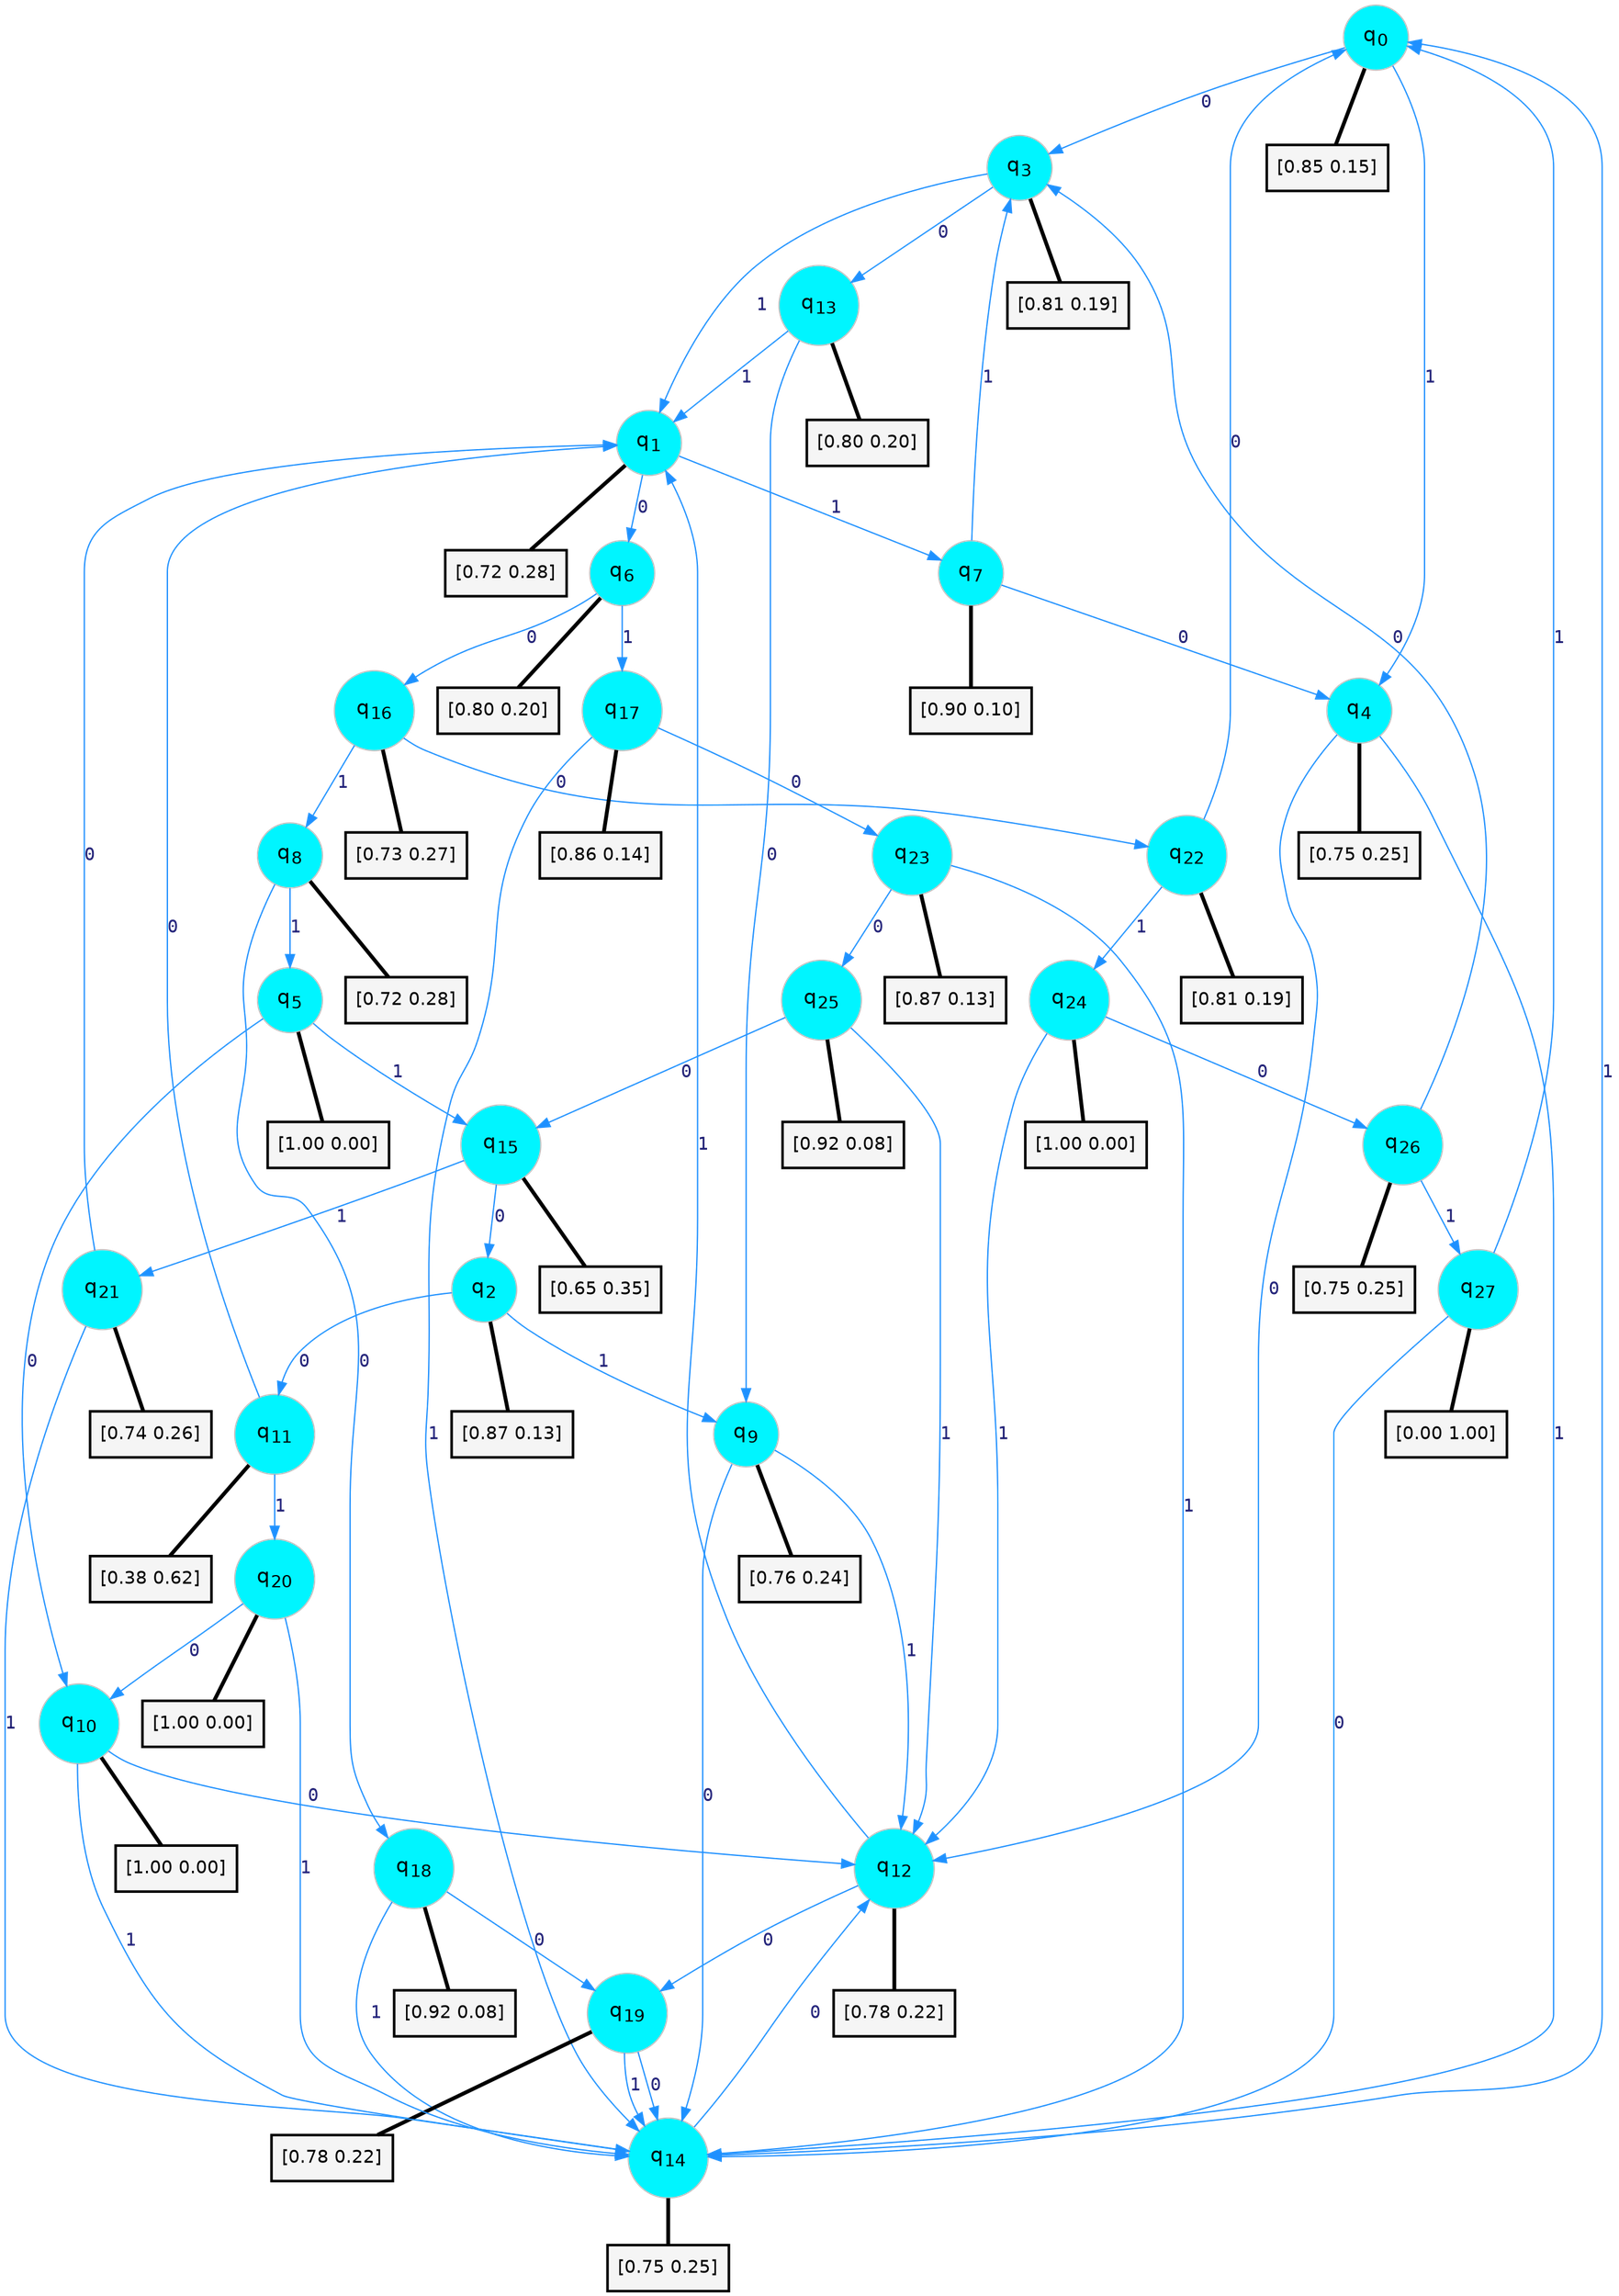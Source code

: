 digraph G {
graph [
bgcolor=transparent, dpi=300, rankdir=TD, size="40,25"];
node [
color=gray, fillcolor=turquoise1, fontcolor=black, fontname=Helvetica, fontsize=16, fontweight=bold, shape=circle, style=filled];
edge [
arrowsize=1, color=dodgerblue1, fontcolor=midnightblue, fontname=courier, fontweight=bold, penwidth=1, style=solid, weight=20];
0[label=<q<SUB>0</SUB>>];
1[label=<q<SUB>1</SUB>>];
2[label=<q<SUB>2</SUB>>];
3[label=<q<SUB>3</SUB>>];
4[label=<q<SUB>4</SUB>>];
5[label=<q<SUB>5</SUB>>];
6[label=<q<SUB>6</SUB>>];
7[label=<q<SUB>7</SUB>>];
8[label=<q<SUB>8</SUB>>];
9[label=<q<SUB>9</SUB>>];
10[label=<q<SUB>10</SUB>>];
11[label=<q<SUB>11</SUB>>];
12[label=<q<SUB>12</SUB>>];
13[label=<q<SUB>13</SUB>>];
14[label=<q<SUB>14</SUB>>];
15[label=<q<SUB>15</SUB>>];
16[label=<q<SUB>16</SUB>>];
17[label=<q<SUB>17</SUB>>];
18[label=<q<SUB>18</SUB>>];
19[label=<q<SUB>19</SUB>>];
20[label=<q<SUB>20</SUB>>];
21[label=<q<SUB>21</SUB>>];
22[label=<q<SUB>22</SUB>>];
23[label=<q<SUB>23</SUB>>];
24[label=<q<SUB>24</SUB>>];
25[label=<q<SUB>25</SUB>>];
26[label=<q<SUB>26</SUB>>];
27[label=<q<SUB>27</SUB>>];
28[label="[0.85 0.15]", shape=box,fontcolor=black, fontname=Helvetica, fontsize=14, penwidth=2, fillcolor=whitesmoke,color=black];
29[label="[0.72 0.28]", shape=box,fontcolor=black, fontname=Helvetica, fontsize=14, penwidth=2, fillcolor=whitesmoke,color=black];
30[label="[0.87 0.13]", shape=box,fontcolor=black, fontname=Helvetica, fontsize=14, penwidth=2, fillcolor=whitesmoke,color=black];
31[label="[0.81 0.19]", shape=box,fontcolor=black, fontname=Helvetica, fontsize=14, penwidth=2, fillcolor=whitesmoke,color=black];
32[label="[0.75 0.25]", shape=box,fontcolor=black, fontname=Helvetica, fontsize=14, penwidth=2, fillcolor=whitesmoke,color=black];
33[label="[1.00 0.00]", shape=box,fontcolor=black, fontname=Helvetica, fontsize=14, penwidth=2, fillcolor=whitesmoke,color=black];
34[label="[0.80 0.20]", shape=box,fontcolor=black, fontname=Helvetica, fontsize=14, penwidth=2, fillcolor=whitesmoke,color=black];
35[label="[0.90 0.10]", shape=box,fontcolor=black, fontname=Helvetica, fontsize=14, penwidth=2, fillcolor=whitesmoke,color=black];
36[label="[0.72 0.28]", shape=box,fontcolor=black, fontname=Helvetica, fontsize=14, penwidth=2, fillcolor=whitesmoke,color=black];
37[label="[0.76 0.24]", shape=box,fontcolor=black, fontname=Helvetica, fontsize=14, penwidth=2, fillcolor=whitesmoke,color=black];
38[label="[1.00 0.00]", shape=box,fontcolor=black, fontname=Helvetica, fontsize=14, penwidth=2, fillcolor=whitesmoke,color=black];
39[label="[0.38 0.62]", shape=box,fontcolor=black, fontname=Helvetica, fontsize=14, penwidth=2, fillcolor=whitesmoke,color=black];
40[label="[0.78 0.22]", shape=box,fontcolor=black, fontname=Helvetica, fontsize=14, penwidth=2, fillcolor=whitesmoke,color=black];
41[label="[0.80 0.20]", shape=box,fontcolor=black, fontname=Helvetica, fontsize=14, penwidth=2, fillcolor=whitesmoke,color=black];
42[label="[0.75 0.25]", shape=box,fontcolor=black, fontname=Helvetica, fontsize=14, penwidth=2, fillcolor=whitesmoke,color=black];
43[label="[0.65 0.35]", shape=box,fontcolor=black, fontname=Helvetica, fontsize=14, penwidth=2, fillcolor=whitesmoke,color=black];
44[label="[0.73 0.27]", shape=box,fontcolor=black, fontname=Helvetica, fontsize=14, penwidth=2, fillcolor=whitesmoke,color=black];
45[label="[0.86 0.14]", shape=box,fontcolor=black, fontname=Helvetica, fontsize=14, penwidth=2, fillcolor=whitesmoke,color=black];
46[label="[0.92 0.08]", shape=box,fontcolor=black, fontname=Helvetica, fontsize=14, penwidth=2, fillcolor=whitesmoke,color=black];
47[label="[0.78 0.22]", shape=box,fontcolor=black, fontname=Helvetica, fontsize=14, penwidth=2, fillcolor=whitesmoke,color=black];
48[label="[1.00 0.00]", shape=box,fontcolor=black, fontname=Helvetica, fontsize=14, penwidth=2, fillcolor=whitesmoke,color=black];
49[label="[0.74 0.26]", shape=box,fontcolor=black, fontname=Helvetica, fontsize=14, penwidth=2, fillcolor=whitesmoke,color=black];
50[label="[0.81 0.19]", shape=box,fontcolor=black, fontname=Helvetica, fontsize=14, penwidth=2, fillcolor=whitesmoke,color=black];
51[label="[0.87 0.13]", shape=box,fontcolor=black, fontname=Helvetica, fontsize=14, penwidth=2, fillcolor=whitesmoke,color=black];
52[label="[1.00 0.00]", shape=box,fontcolor=black, fontname=Helvetica, fontsize=14, penwidth=2, fillcolor=whitesmoke,color=black];
53[label="[0.92 0.08]", shape=box,fontcolor=black, fontname=Helvetica, fontsize=14, penwidth=2, fillcolor=whitesmoke,color=black];
54[label="[0.75 0.25]", shape=box,fontcolor=black, fontname=Helvetica, fontsize=14, penwidth=2, fillcolor=whitesmoke,color=black];
55[label="[0.00 1.00]", shape=box,fontcolor=black, fontname=Helvetica, fontsize=14, penwidth=2, fillcolor=whitesmoke,color=black];
0->3 [label=0];
0->4 [label=1];
0->28 [arrowhead=none, penwidth=3,color=black];
1->6 [label=0];
1->7 [label=1];
1->29 [arrowhead=none, penwidth=3,color=black];
2->11 [label=0];
2->9 [label=1];
2->30 [arrowhead=none, penwidth=3,color=black];
3->13 [label=0];
3->1 [label=1];
3->31 [arrowhead=none, penwidth=3,color=black];
4->12 [label=0];
4->14 [label=1];
4->32 [arrowhead=none, penwidth=3,color=black];
5->10 [label=0];
5->15 [label=1];
5->33 [arrowhead=none, penwidth=3,color=black];
6->16 [label=0];
6->17 [label=1];
6->34 [arrowhead=none, penwidth=3,color=black];
7->4 [label=0];
7->3 [label=1];
7->35 [arrowhead=none, penwidth=3,color=black];
8->18 [label=0];
8->5 [label=1];
8->36 [arrowhead=none, penwidth=3,color=black];
9->14 [label=0];
9->12 [label=1];
9->37 [arrowhead=none, penwidth=3,color=black];
10->12 [label=0];
10->14 [label=1];
10->38 [arrowhead=none, penwidth=3,color=black];
11->1 [label=0];
11->20 [label=1];
11->39 [arrowhead=none, penwidth=3,color=black];
12->19 [label=0];
12->1 [label=1];
12->40 [arrowhead=none, penwidth=3,color=black];
13->9 [label=0];
13->1 [label=1];
13->41 [arrowhead=none, penwidth=3,color=black];
14->12 [label=0];
14->0 [label=1];
14->42 [arrowhead=none, penwidth=3,color=black];
15->2 [label=0];
15->21 [label=1];
15->43 [arrowhead=none, penwidth=3,color=black];
16->22 [label=0];
16->8 [label=1];
16->44 [arrowhead=none, penwidth=3,color=black];
17->23 [label=0];
17->14 [label=1];
17->45 [arrowhead=none, penwidth=3,color=black];
18->19 [label=0];
18->14 [label=1];
18->46 [arrowhead=none, penwidth=3,color=black];
19->14 [label=0];
19->14 [label=1];
19->47 [arrowhead=none, penwidth=3,color=black];
20->10 [label=0];
20->14 [label=1];
20->48 [arrowhead=none, penwidth=3,color=black];
21->1 [label=0];
21->14 [label=1];
21->49 [arrowhead=none, penwidth=3,color=black];
22->0 [label=0];
22->24 [label=1];
22->50 [arrowhead=none, penwidth=3,color=black];
23->25 [label=0];
23->14 [label=1];
23->51 [arrowhead=none, penwidth=3,color=black];
24->26 [label=0];
24->12 [label=1];
24->52 [arrowhead=none, penwidth=3,color=black];
25->15 [label=0];
25->12 [label=1];
25->53 [arrowhead=none, penwidth=3,color=black];
26->3 [label=0];
26->27 [label=1];
26->54 [arrowhead=none, penwidth=3,color=black];
27->14 [label=0];
27->0 [label=1];
27->55 [arrowhead=none, penwidth=3,color=black];
}
